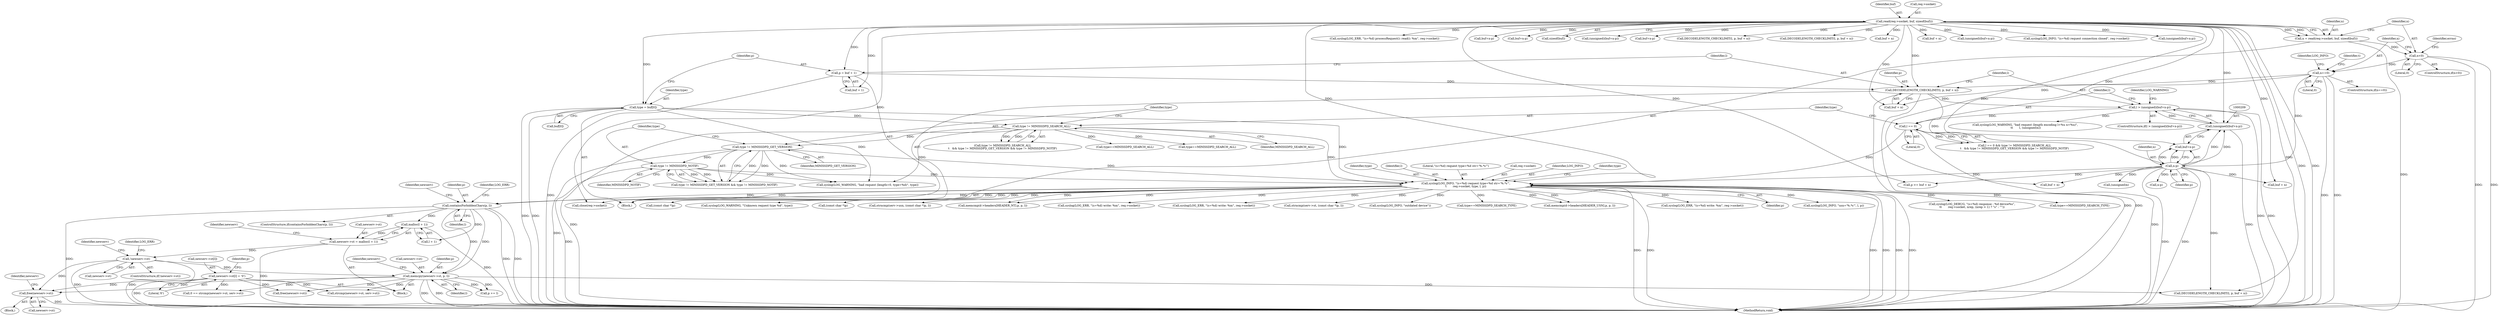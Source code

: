 digraph "0_miniupnp_b238cade9a173c6f751a34acf8ccff838a62aa47@API" {
"1001112" [label="(Call,free(newserv->st))"];
"1000742" [label="(Call,newserv->st[l] = '\0')"];
"1000736" [label="(Call,memcpy(newserv->st, p, l))"];
"1000727" [label="(Call,!newserv->st)"];
"1000718" [label="(Call,newserv->st = malloc(l + 1))"];
"1000722" [label="(Call,malloc(l + 1))"];
"1000710" [label="(Call,containsForbiddenChars(p, l))"];
"1000246" [label="(Call,syslog(LOG_INFO, \"(s=%d) request type=%d str='%.*s'\",\n\t       req->socket, type, l, p))"];
"1000141" [label="(Call,read(req->socket, buf, sizeof(buf)))"];
"1000237" [label="(Call,type != MINISSDPD_NOTIF)"];
"1000234" [label="(Call,type != MINISSDPD_GET_VERSION)"];
"1000230" [label="(Call,type != MINISSDPD_SEARCH_ALL)"];
"1000189" [label="(Call,type = buf[0])"];
"1000226" [label="(Call,l == 0)"];
"1000206" [label="(Call,l > (unsigned)(buf+n-p))"];
"1000199" [label="(Call,DECODELENGTH_CHECKLIMIT(l, p, buf + n))"];
"1000194" [label="(Call,p = buf + 1)"];
"1000174" [label="(Call,n==0)"];
"1000149" [label="(Call,n<0)"];
"1000139" [label="(Call,n = read(req->socket, buf, sizeof(buf)))"];
"1000208" [label="(Call,(unsigned)(buf+n-p))"];
"1000212" [label="(Call,n-p)"];
"1001144" [label="(MethodReturn,void)"];
"1000755" [label="(Call,buf + n)"];
"1000710" [label="(Call,containsForbiddenChars(p, l))"];
"1000195" [label="(Identifier,p)"];
"1000202" [label="(Call,buf + n)"];
"1000191" [label="(Call,buf[0])"];
"1000200" [label="(Identifier,l)"];
"1000712" [label="(Identifier,l)"];
"1000397" [label="(Call,type==MINISSDPD_SEARCH_ALL)"];
"1000711" [label="(Identifier,p)"];
"1000166" [label="(Call,syslog(LOG_ERR, \"(s=%d) processRequest(): read(): %m\", req->socket))"];
"1000912" [label="(Call,buf+n-p)"];
"1000715" [label="(Identifier,LOG_ERR)"];
"1000231" [label="(Identifier,type)"];
"1000214" [label="(Identifier,p)"];
"1000220" [label="(Call,(unsigned)n)"];
"1000776" [label="(Call,n-p)"];
"1000176" [label="(Literal,0)"];
"1000774" [label="(Call,buf+n-p)"];
"1000738" [label="(Identifier,newserv)"];
"1000190" [label="(Identifier,type)"];
"1000140" [label="(Identifier,n)"];
"1000146" [label="(Call,sizeof(buf))"];
"1000236" [label="(Identifier,MINISSDPD_GET_VERSION)"];
"1000241" [label="(Call,syslog(LOG_WARNING, \"bad request (length=0, type=%d)\", type))"];
"1000252" [label="(Identifier,type)"];
"1000750" [label="(Identifier,p)"];
"1000659" [label="(Call,syslog(LOG_DEBUG, \"(s=%d) response : %d device%s\",\n\t\t       req->socket, nrep, (nrep > 1) ? \"s\" : \"\"))"];
"1000772" [label="(Call,(unsigned)(buf+n-p))"];
"1000145" [label="(Identifier,buf)"];
"1000189" [label="(Call,type = buf[0])"];
"1000843" [label="(Call,buf+n-p)"];
"1000832" [label="(Call,DECODELENGTH_CHECKLIMIT(l, p, buf + n))"];
"1000719" [label="(Call,newserv->st)"];
"1000722" [label="(Call,malloc(l + 1))"];
"1000365" [label="(Call,type==MINISSDPD_SEARCH_TYPE)"];
"1000709" [label="(ControlStructure,if(containsForbiddenChars(p, l)))"];
"1000186" [label="(Identifier,t)"];
"1000753" [label="(Call,p >= buf + n)"];
"1000766" [label="(Call,buf + n)"];
"1000228" [label="(Literal,0)"];
"1000156" [label="(Identifier,errno)"];
"1000212" [label="(Call,n-p)"];
"1000737" [label="(Call,newserv->st)"];
"1000901" [label="(Call,DECODELENGTH_CHECKLIMIT(l, p, buf + n))"];
"1000226" [label="(Call,l == 0)"];
"1000194" [label="(Call,p = buf + 1)"];
"1000723" [label="(Call,l + 1)"];
"1001113" [label="(Call,newserv->st)"];
"1000575" [label="(Call,(const char *)p)"];
"1000736" [label="(Call,memcpy(newserv->st, p, l))"];
"1000179" [label="(Identifier,LOG_INFO)"];
"1001083" [label="(Call,syslog(LOG_WARNING, \"Unknown request type %d\", type))"];
"1000590" [label="(Call,(const char *)p)"];
"1000225" [label="(Call,l == 0 && type != MINISSDPD_SEARCH_ALL\n\t   && type != MINISSDPD_GET_VERSION && type != MINISSDPD_NOTIF)"];
"1000733" [label="(Identifier,LOG_ERR)"];
"1000586" [label="(Call,strncmp(serv->usn, (const char *)p, l))"];
"1000253" [label="(Identifier,l)"];
"1000257" [label="(Block,)"];
"1000175" [label="(Identifier,n)"];
"1000229" [label="(Call,type != MINISSDPD_SEARCH_ALL\n\t   && type != MINISSDPD_GET_VERSION && type != MINISSDPD_NOTIF)"];
"1000151" [label="(Literal,0)"];
"1000248" [label="(Literal,\"(s=%d) request type=%d str='%.*s'\")"];
"1000205" [label="(ControlStructure,if(l > (unsigned)(buf+n-p)))"];
"1000217" [label="(Identifier,LOG_WARNING)"];
"1000594" [label="(Call,type==MINISSDPD_SEARCH_ALL)"];
"1000726" [label="(ControlStructure,if(!newserv->st))"];
"1000370" [label="(Call,memcmp(d->headers[HEADER_NT].p, p, l))"];
"1000238" [label="(Identifier,type)"];
"1000835" [label="(Call,buf + n)"];
"1001111" [label="(Block,)"];
"1000230" [label="(Call,type != MINISSDPD_SEARCH_ALL)"];
"1000150" [label="(Identifier,n)"];
"1000904" [label="(Call,buf + n)"];
"1000227" [label="(Identifier,l)"];
"1000201" [label="(Identifier,p)"];
"1000196" [label="(Call,buf + 1)"];
"1000249" [label="(Call,req->socket)"];
"1001100" [label="(Call,syslog(LOG_ERR, \"(s=%d) write: %m\", req->socket))"];
"1000174" [label="(Call,n==0)"];
"1000206" [label="(Call,l > (unsigned)(buf+n-p))"];
"1000718" [label="(Call,newserv->st = malloc(l + 1))"];
"1000141" [label="(Call,read(req->socket, buf, sizeof(buf)))"];
"1000247" [label="(Identifier,LOG_INFO)"];
"1000743" [label="(Call,newserv->st[l])"];
"1000148" [label="(ControlStructure,if(n<0))"];
"1000741" [label="(Identifier,l)"];
"1000173" [label="(ControlStructure,if(n==0))"];
"1000246" [label="(Call,syslog(LOG_INFO, \"(s=%d) request type=%d str='%.*s'\",\n\t       req->socket, type, l, p))"];
"1000995" [label="(Call,strcmp(newserv->st, serv->st))"];
"1000232" [label="(Identifier,MINISSDPD_SEARCH_ALL)"];
"1000993" [label="(Call,0 == strcmp(newserv->st, serv->st))"];
"1001069" [label="(Call,syslog(LOG_ERR, \"(s=%d) write: %m\", req->socket))"];
"1000233" [label="(Call,type != MINISSDPD_GET_VERSION && type != MINISSDPD_NOTIF)"];
"1000210" [label="(Call,buf+n-p)"];
"1000740" [label="(Identifier,p)"];
"1000571" [label="(Call,strncmp(serv->st, (const char *)p, l))"];
"1000235" [label="(Identifier,type)"];
"1000745" [label="(Identifier,newserv)"];
"1000321" [label="(Call,syslog(LOG_INFO, \"outdated device\"))"];
"1000566" [label="(Call,type==MINISSDPD_SEARCH_TYPE)"];
"1001118" [label="(Identifier,newserv)"];
"1000199" [label="(Call,DECODELENGTH_CHECKLIMIT(l, p, buf + n))"];
"1000727" [label="(Call,!newserv->st)"];
"1000139" [label="(Call,n = read(req->socket, buf, sizeof(buf)))"];
"1000387" [label="(Call,memcmp(d->headers[HEADER_USN].p, p, l))"];
"1000841" [label="(Call,(unsigned)(buf+n-p))"];
"1001006" [label="(Call,free(newserv->st))"];
"1000178" [label="(Call,syslog(LOG_INFO, \"(s=%d) request connection closed\", req->socket))"];
"1000216" [label="(Call,syslog(LOG_WARNING, \"bad request (length encoding l=%u n=%u)\",\n \t\t       l, (unsigned)n))"];
"1000207" [label="(Identifier,l)"];
"1000749" [label="(Call,p += l)"];
"1000116" [label="(Block,)"];
"1000720" [label="(Identifier,newserv)"];
"1000291" [label="(Call,syslog(LOG_ERR, \"(s=%d) write: %m\", req->socket))"];
"1000729" [label="(Identifier,newserv)"];
"1000728" [label="(Call,newserv->st)"];
"1001133" [label="(Call,close(req->socket))"];
"1000142" [label="(Call,req->socket)"];
"1000208" [label="(Call,(unsigned)(buf+n-p))"];
"1000763" [label="(Call,DECODELENGTH_CHECKLIMIT(l, p, buf + n))"];
"1000254" [label="(Identifier,p)"];
"1000234" [label="(Call,type != MINISSDPD_GET_VERSION)"];
"1000793" [label="(Call,syslog(LOG_INFO, \"usn='%.*s'\", l, p))"];
"1000748" [label="(Literal,'\0')"];
"1000237" [label="(Call,type != MINISSDPD_NOTIF)"];
"1000742" [label="(Call,newserv->st[l] = '\0')"];
"1000213" [label="(Identifier,n)"];
"1001112" [label="(Call,free(newserv->st))"];
"1000910" [label="(Call,(unsigned)(buf+n-p))"];
"1000149" [label="(Call,n<0)"];
"1000256" [label="(Identifier,type)"];
"1000239" [label="(Identifier,MINISSDPD_NOTIF)"];
"1001112" -> "1001111"  [label="AST: "];
"1001112" -> "1001113"  [label="CFG: "];
"1001113" -> "1001112"  [label="AST: "];
"1001118" -> "1001112"  [label="CFG: "];
"1001112" -> "1001144"  [label="DDG: "];
"1000742" -> "1001112"  [label="DDG: "];
"1000736" -> "1001112"  [label="DDG: "];
"1000727" -> "1001112"  [label="DDG: "];
"1000742" -> "1000257"  [label="AST: "];
"1000742" -> "1000748"  [label="CFG: "];
"1000743" -> "1000742"  [label="AST: "];
"1000748" -> "1000742"  [label="AST: "];
"1000750" -> "1000742"  [label="CFG: "];
"1000742" -> "1001144"  [label="DDG: "];
"1000742" -> "1000993"  [label="DDG: "];
"1000742" -> "1000995"  [label="DDG: "];
"1000742" -> "1001006"  [label="DDG: "];
"1000736" -> "1000257"  [label="AST: "];
"1000736" -> "1000741"  [label="CFG: "];
"1000737" -> "1000736"  [label="AST: "];
"1000740" -> "1000736"  [label="AST: "];
"1000741" -> "1000736"  [label="AST: "];
"1000745" -> "1000736"  [label="CFG: "];
"1000736" -> "1001144"  [label="DDG: "];
"1000736" -> "1001144"  [label="DDG: "];
"1000727" -> "1000736"  [label="DDG: "];
"1000710" -> "1000736"  [label="DDG: "];
"1000710" -> "1000736"  [label="DDG: "];
"1000736" -> "1000749"  [label="DDG: "];
"1000736" -> "1000749"  [label="DDG: "];
"1000736" -> "1000763"  [label="DDG: "];
"1000736" -> "1000993"  [label="DDG: "];
"1000736" -> "1000995"  [label="DDG: "];
"1000736" -> "1001006"  [label="DDG: "];
"1000727" -> "1000726"  [label="AST: "];
"1000727" -> "1000728"  [label="CFG: "];
"1000728" -> "1000727"  [label="AST: "];
"1000733" -> "1000727"  [label="CFG: "];
"1000738" -> "1000727"  [label="CFG: "];
"1000727" -> "1001144"  [label="DDG: "];
"1000727" -> "1001144"  [label="DDG: "];
"1000718" -> "1000727"  [label="DDG: "];
"1000718" -> "1000257"  [label="AST: "];
"1000718" -> "1000722"  [label="CFG: "];
"1000719" -> "1000718"  [label="AST: "];
"1000722" -> "1000718"  [label="AST: "];
"1000729" -> "1000718"  [label="CFG: "];
"1000718" -> "1001144"  [label="DDG: "];
"1000722" -> "1000718"  [label="DDG: "];
"1000722" -> "1000723"  [label="CFG: "];
"1000723" -> "1000722"  [label="AST: "];
"1000722" -> "1001144"  [label="DDG: "];
"1000710" -> "1000722"  [label="DDG: "];
"1000710" -> "1000709"  [label="AST: "];
"1000710" -> "1000712"  [label="CFG: "];
"1000711" -> "1000710"  [label="AST: "];
"1000712" -> "1000710"  [label="AST: "];
"1000715" -> "1000710"  [label="CFG: "];
"1000720" -> "1000710"  [label="CFG: "];
"1000710" -> "1001144"  [label="DDG: "];
"1000710" -> "1001144"  [label="DDG: "];
"1000710" -> "1001144"  [label="DDG: "];
"1000246" -> "1000710"  [label="DDG: "];
"1000246" -> "1000710"  [label="DDG: "];
"1000710" -> "1000723"  [label="DDG: "];
"1000246" -> "1000116"  [label="AST: "];
"1000246" -> "1000254"  [label="CFG: "];
"1000247" -> "1000246"  [label="AST: "];
"1000248" -> "1000246"  [label="AST: "];
"1000249" -> "1000246"  [label="AST: "];
"1000252" -> "1000246"  [label="AST: "];
"1000253" -> "1000246"  [label="AST: "];
"1000254" -> "1000246"  [label="AST: "];
"1000256" -> "1000246"  [label="CFG: "];
"1000246" -> "1001144"  [label="DDG: "];
"1000246" -> "1001144"  [label="DDG: "];
"1000246" -> "1001144"  [label="DDG: "];
"1000246" -> "1001144"  [label="DDG: "];
"1000246" -> "1001144"  [label="DDG: "];
"1000246" -> "1001144"  [label="DDG: "];
"1000141" -> "1000246"  [label="DDG: "];
"1000237" -> "1000246"  [label="DDG: "];
"1000230" -> "1000246"  [label="DDG: "];
"1000234" -> "1000246"  [label="DDG: "];
"1000189" -> "1000246"  [label="DDG: "];
"1000226" -> "1000246"  [label="DDG: "];
"1000212" -> "1000246"  [label="DDG: "];
"1000246" -> "1000291"  [label="DDG: "];
"1000246" -> "1000321"  [label="DDG: "];
"1000246" -> "1000365"  [label="DDG: "];
"1000246" -> "1000370"  [label="DDG: "];
"1000246" -> "1000370"  [label="DDG: "];
"1000246" -> "1000387"  [label="DDG: "];
"1000246" -> "1000387"  [label="DDG: "];
"1000246" -> "1000566"  [label="DDG: "];
"1000246" -> "1000575"  [label="DDG: "];
"1000246" -> "1000571"  [label="DDG: "];
"1000246" -> "1000590"  [label="DDG: "];
"1000246" -> "1000586"  [label="DDG: "];
"1000246" -> "1000659"  [label="DDG: "];
"1000246" -> "1000793"  [label="DDG: "];
"1000246" -> "1001069"  [label="DDG: "];
"1000246" -> "1001083"  [label="DDG: "];
"1000246" -> "1001100"  [label="DDG: "];
"1000246" -> "1001133"  [label="DDG: "];
"1000141" -> "1000139"  [label="AST: "];
"1000141" -> "1000146"  [label="CFG: "];
"1000142" -> "1000141"  [label="AST: "];
"1000145" -> "1000141"  [label="AST: "];
"1000146" -> "1000141"  [label="AST: "];
"1000139" -> "1000141"  [label="CFG: "];
"1000141" -> "1001144"  [label="DDG: "];
"1000141" -> "1001144"  [label="DDG: "];
"1000141" -> "1000139"  [label="DDG: "];
"1000141" -> "1000139"  [label="DDG: "];
"1000141" -> "1000166"  [label="DDG: "];
"1000141" -> "1000178"  [label="DDG: "];
"1000141" -> "1000189"  [label="DDG: "];
"1000141" -> "1000194"  [label="DDG: "];
"1000141" -> "1000196"  [label="DDG: "];
"1000141" -> "1000199"  [label="DDG: "];
"1000141" -> "1000202"  [label="DDG: "];
"1000141" -> "1000208"  [label="DDG: "];
"1000141" -> "1000210"  [label="DDG: "];
"1000141" -> "1000753"  [label="DDG: "];
"1000141" -> "1000755"  [label="DDG: "];
"1000141" -> "1000763"  [label="DDG: "];
"1000141" -> "1000766"  [label="DDG: "];
"1000141" -> "1000772"  [label="DDG: "];
"1000141" -> "1000774"  [label="DDG: "];
"1000141" -> "1000832"  [label="DDG: "];
"1000141" -> "1000835"  [label="DDG: "];
"1000141" -> "1000841"  [label="DDG: "];
"1000141" -> "1000843"  [label="DDG: "];
"1000141" -> "1000901"  [label="DDG: "];
"1000141" -> "1000904"  [label="DDG: "];
"1000141" -> "1000910"  [label="DDG: "];
"1000141" -> "1000912"  [label="DDG: "];
"1000141" -> "1001133"  [label="DDG: "];
"1000237" -> "1000233"  [label="AST: "];
"1000237" -> "1000239"  [label="CFG: "];
"1000238" -> "1000237"  [label="AST: "];
"1000239" -> "1000237"  [label="AST: "];
"1000233" -> "1000237"  [label="CFG: "];
"1000237" -> "1001144"  [label="DDG: "];
"1000237" -> "1000233"  [label="DDG: "];
"1000237" -> "1000233"  [label="DDG: "];
"1000234" -> "1000237"  [label="DDG: "];
"1000237" -> "1000241"  [label="DDG: "];
"1000234" -> "1000233"  [label="AST: "];
"1000234" -> "1000236"  [label="CFG: "];
"1000235" -> "1000234"  [label="AST: "];
"1000236" -> "1000234"  [label="AST: "];
"1000238" -> "1000234"  [label="CFG: "];
"1000233" -> "1000234"  [label="CFG: "];
"1000234" -> "1001144"  [label="DDG: "];
"1000234" -> "1000233"  [label="DDG: "];
"1000234" -> "1000233"  [label="DDG: "];
"1000230" -> "1000234"  [label="DDG: "];
"1000234" -> "1000241"  [label="DDG: "];
"1000230" -> "1000229"  [label="AST: "];
"1000230" -> "1000232"  [label="CFG: "];
"1000231" -> "1000230"  [label="AST: "];
"1000232" -> "1000230"  [label="AST: "];
"1000235" -> "1000230"  [label="CFG: "];
"1000229" -> "1000230"  [label="CFG: "];
"1000230" -> "1001144"  [label="DDG: "];
"1000230" -> "1000229"  [label="DDG: "];
"1000230" -> "1000229"  [label="DDG: "];
"1000189" -> "1000230"  [label="DDG: "];
"1000230" -> "1000241"  [label="DDG: "];
"1000230" -> "1000397"  [label="DDG: "];
"1000230" -> "1000594"  [label="DDG: "];
"1000189" -> "1000116"  [label="AST: "];
"1000189" -> "1000191"  [label="CFG: "];
"1000190" -> "1000189"  [label="AST: "];
"1000191" -> "1000189"  [label="AST: "];
"1000195" -> "1000189"  [label="CFG: "];
"1000189" -> "1001144"  [label="DDG: "];
"1000189" -> "1001144"  [label="DDG: "];
"1000189" -> "1000241"  [label="DDG: "];
"1000226" -> "1000225"  [label="AST: "];
"1000226" -> "1000228"  [label="CFG: "];
"1000227" -> "1000226"  [label="AST: "];
"1000228" -> "1000226"  [label="AST: "];
"1000231" -> "1000226"  [label="CFG: "];
"1000225" -> "1000226"  [label="CFG: "];
"1000226" -> "1001144"  [label="DDG: "];
"1000226" -> "1000225"  [label="DDG: "];
"1000226" -> "1000225"  [label="DDG: "];
"1000206" -> "1000226"  [label="DDG: "];
"1000206" -> "1000205"  [label="AST: "];
"1000206" -> "1000208"  [label="CFG: "];
"1000207" -> "1000206"  [label="AST: "];
"1000208" -> "1000206"  [label="AST: "];
"1000217" -> "1000206"  [label="CFG: "];
"1000227" -> "1000206"  [label="CFG: "];
"1000206" -> "1001144"  [label="DDG: "];
"1000206" -> "1001144"  [label="DDG: "];
"1000199" -> "1000206"  [label="DDG: "];
"1000208" -> "1000206"  [label="DDG: "];
"1000206" -> "1000216"  [label="DDG: "];
"1000199" -> "1000116"  [label="AST: "];
"1000199" -> "1000202"  [label="CFG: "];
"1000200" -> "1000199"  [label="AST: "];
"1000201" -> "1000199"  [label="AST: "];
"1000202" -> "1000199"  [label="AST: "];
"1000207" -> "1000199"  [label="CFG: "];
"1000199" -> "1001144"  [label="DDG: "];
"1000199" -> "1001144"  [label="DDG: "];
"1000194" -> "1000199"  [label="DDG: "];
"1000174" -> "1000199"  [label="DDG: "];
"1000199" -> "1000212"  [label="DDG: "];
"1000194" -> "1000116"  [label="AST: "];
"1000194" -> "1000196"  [label="CFG: "];
"1000195" -> "1000194"  [label="AST: "];
"1000196" -> "1000194"  [label="AST: "];
"1000200" -> "1000194"  [label="CFG: "];
"1000194" -> "1001144"  [label="DDG: "];
"1000174" -> "1000173"  [label="AST: "];
"1000174" -> "1000176"  [label="CFG: "];
"1000175" -> "1000174"  [label="AST: "];
"1000176" -> "1000174"  [label="AST: "];
"1000179" -> "1000174"  [label="CFG: "];
"1000186" -> "1000174"  [label="CFG: "];
"1000174" -> "1001144"  [label="DDG: "];
"1000174" -> "1001144"  [label="DDG: "];
"1000149" -> "1000174"  [label="DDG: "];
"1000174" -> "1000202"  [label="DDG: "];
"1000174" -> "1000212"  [label="DDG: "];
"1000149" -> "1000148"  [label="AST: "];
"1000149" -> "1000151"  [label="CFG: "];
"1000150" -> "1000149"  [label="AST: "];
"1000151" -> "1000149"  [label="AST: "];
"1000156" -> "1000149"  [label="CFG: "];
"1000175" -> "1000149"  [label="CFG: "];
"1000149" -> "1001144"  [label="DDG: "];
"1000149" -> "1001144"  [label="DDG: "];
"1000139" -> "1000149"  [label="DDG: "];
"1000139" -> "1000116"  [label="AST: "];
"1000140" -> "1000139"  [label="AST: "];
"1000150" -> "1000139"  [label="CFG: "];
"1000139" -> "1001144"  [label="DDG: "];
"1000208" -> "1000210"  [label="CFG: "];
"1000209" -> "1000208"  [label="AST: "];
"1000210" -> "1000208"  [label="AST: "];
"1000208" -> "1001144"  [label="DDG: "];
"1000212" -> "1000208"  [label="DDG: "];
"1000212" -> "1000208"  [label="DDG: "];
"1000212" -> "1000210"  [label="AST: "];
"1000212" -> "1000214"  [label="CFG: "];
"1000213" -> "1000212"  [label="AST: "];
"1000214" -> "1000212"  [label="AST: "];
"1000210" -> "1000212"  [label="CFG: "];
"1000212" -> "1001144"  [label="DDG: "];
"1000212" -> "1001144"  [label="DDG: "];
"1000212" -> "1000210"  [label="DDG: "];
"1000212" -> "1000210"  [label="DDG: "];
"1000212" -> "1000220"  [label="DDG: "];
"1000212" -> "1000753"  [label="DDG: "];
"1000212" -> "1000755"  [label="DDG: "];
"1000212" -> "1000763"  [label="DDG: "];
"1000212" -> "1000766"  [label="DDG: "];
"1000212" -> "1000776"  [label="DDG: "];
}
